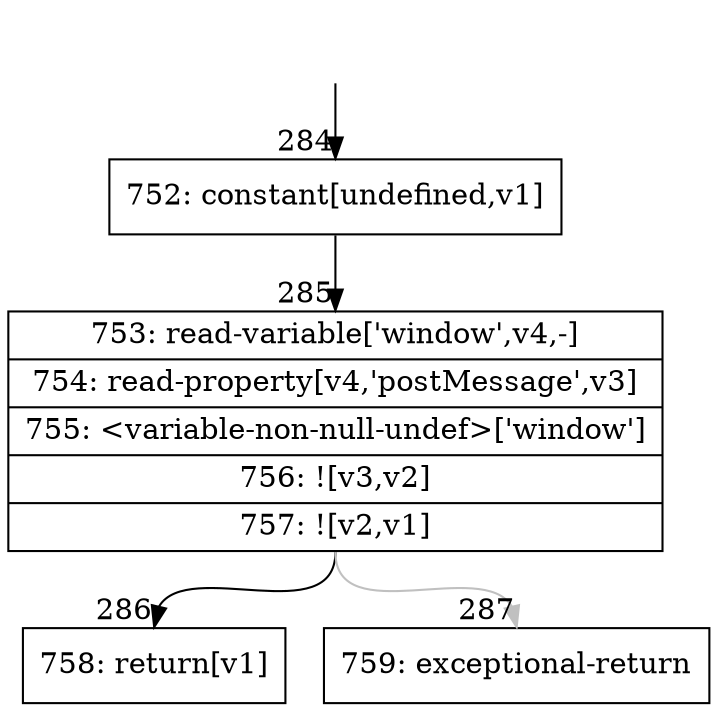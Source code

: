 digraph {
rankdir="TD"
BB_entry26[shape=none,label=""];
BB_entry26 -> BB284 [tailport=s, headport=n, headlabel="    284"]
BB284 [shape=record label="{752: constant[undefined,v1]}" ] 
BB284 -> BB285 [tailport=s, headport=n, headlabel="      285"]
BB285 [shape=record label="{753: read-variable['window',v4,-]|754: read-property[v4,'postMessage',v3]|755: \<variable-non-null-undef\>['window']|756: ![v3,v2]|757: ![v2,v1]}" ] 
BB285 -> BB286 [tailport=s, headport=n, headlabel="      286"]
BB285 -> BB287 [tailport=s, headport=n, color=gray, headlabel="      287"]
BB286 [shape=record label="{758: return[v1]}" ] 
BB287 [shape=record label="{759: exceptional-return}" ] 
//#$~ 298
}
